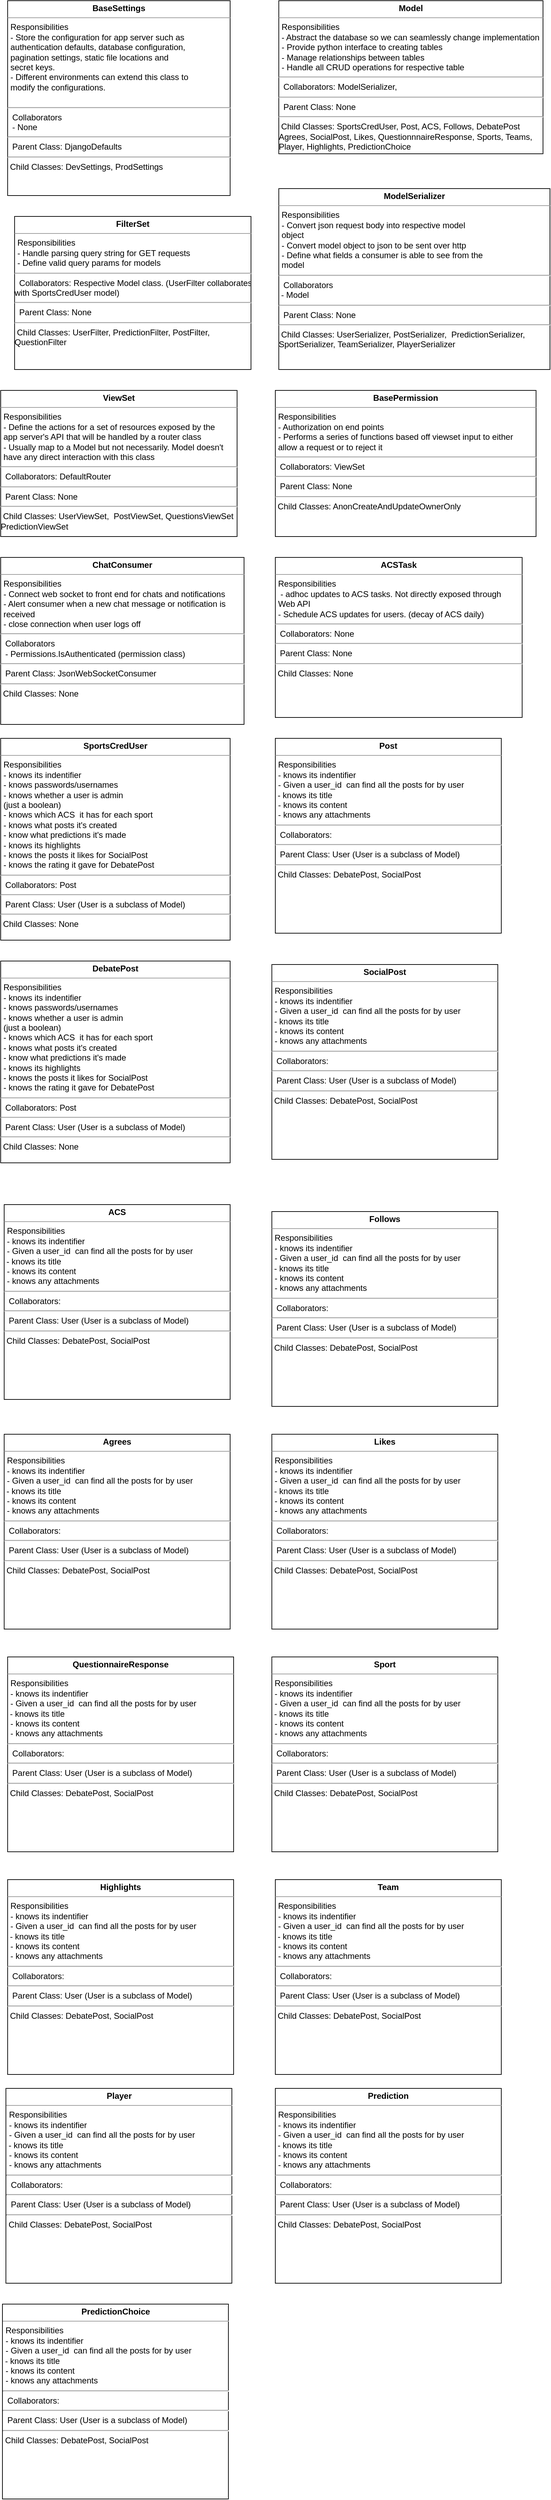 <mxfile version="13.8.0" type="device"><diagram id="7f22uY8UjGUSX_BG3Fgp" name="Page-1"><mxGraphModel dx="1176" dy="735" grid="1" gridSize="10" guides="1" tooltips="1" connect="1" arrows="1" fold="1" page="1" pageScale="1" pageWidth="850" pageHeight="1100" math="0" shadow="0"><root><mxCell id="0"/><mxCell id="1" parent="0"/><mxCell id="hGs3Jw7ibHsKgk3G4RqF-9" value="&lt;p style=&quot;margin: 0px ; margin-top: 4px ; text-align: center&quot;&gt;&lt;b&gt;BaseSettings&lt;/b&gt;&lt;/p&gt;&lt;hr size=&quot;1&quot;&gt;&lt;p style=&quot;margin: 0px ; margin-left: 4px&quot;&gt;&lt;/p&gt;&lt;p style=&quot;margin: 0px ; margin-left: 4px&quot;&gt;Responsibilities&lt;/p&gt;&lt;p style=&quot;margin: 0px ; margin-left: 4px&quot;&gt;- Store the configuration for app server such as &lt;br&gt;&lt;/p&gt;&lt;p style=&quot;margin: 0px ; margin-left: 4px&quot;&gt;authentication defaults, database configuration,&lt;/p&gt;&lt;p style=&quot;margin: 0px ; margin-left: 4px&quot;&gt;pagination settings, static file locations and &lt;br&gt;&lt;/p&gt;&lt;p style=&quot;margin: 0px ; margin-left: 4px&quot;&gt;secret keys.&lt;br&gt;&lt;/p&gt;&lt;p style=&quot;margin: 0px ; margin-left: 4px&quot;&gt;- Different environments can extend this class to&lt;/p&gt;&lt;p style=&quot;margin: 0px ; margin-left: 4px&quot;&gt;modify the configurations.&lt;br&gt;&lt;/p&gt;&lt;p style=&quot;margin: 0px ; margin-left: 4px&quot;&gt;&lt;br&gt;&lt;/p&gt;&lt;hr&gt;&amp;nbsp; Collaborators&lt;br&gt;&amp;nbsp; - None&lt;br&gt;&lt;hr&gt;&amp;nbsp; Parent Class: DjangoDefaults&amp;nbsp;&amp;nbsp; &lt;br&gt;&lt;hr&gt;&amp;nbsp;Child Classes: DevSettings, ProdSettings&amp;nbsp; " style="verticalAlign=top;align=left;overflow=fill;fontSize=12;fontFamily=Helvetica;html=1;" parent="1" vertex="1"><mxGeometry x="40" y="10" width="320" height="280" as="geometry"/></mxCell><mxCell id="hGs3Jw7ibHsKgk3G4RqF-10" value="&lt;p style=&quot;margin: 0px ; margin-top: 4px ; text-align: center&quot;&gt;&lt;b&gt;ChatConsumer&lt;/b&gt;&lt;/p&gt;&lt;hr size=&quot;1&quot;&gt;&lt;p style=&quot;margin: 0px ; margin-left: 4px&quot;&gt;&lt;/p&gt;&lt;p style=&quot;margin: 0px ; margin-left: 4px&quot;&gt;Responsibilities&lt;/p&gt;&lt;p style=&quot;margin: 0px ; margin-left: 4px&quot;&gt;- Connect web socket to front end for chats and notifications&lt;br&gt;&lt;/p&gt;&lt;p style=&quot;margin: 0px ; margin-left: 4px&quot;&gt;- Alert consumer when a new chat message or notification is &lt;br&gt;&lt;/p&gt;&lt;p style=&quot;margin: 0px ; margin-left: 4px&quot;&gt;received&lt;/p&gt;&lt;p style=&quot;margin: 0px ; margin-left: 4px&quot;&gt;- close connection when user logs off&lt;br&gt;&lt;/p&gt;&lt;hr&gt;&amp;nbsp; Collaborators&lt;br&gt;&amp;nbsp; - Permissions.IsAuthenticated (permission class)&lt;br&gt;&lt;hr&gt;&amp;nbsp; Parent Class: JsonWebSocketConsumer&amp;nbsp; &amp;nbsp; &lt;br&gt;&lt;hr&gt;&amp;nbsp;Child Classes: None&amp;nbsp;" style="verticalAlign=top;align=left;overflow=fill;fontSize=12;fontFamily=Helvetica;html=1;" parent="1" vertex="1"><mxGeometry x="30" y="810" width="350" height="240" as="geometry"/></mxCell><mxCell id="hGs3Jw7ibHsKgk3G4RqF-11" value="&lt;p style=&quot;margin: 0px ; margin-top: 4px ; text-align: center&quot;&gt;&lt;b&gt;ModelSerializer&lt;/b&gt;&lt;br&gt;&lt;/p&gt;&lt;hr size=&quot;1&quot;&gt;&lt;p style=&quot;margin: 0px ; margin-left: 4px&quot;&gt;&lt;/p&gt;&lt;p style=&quot;margin: 0px ; margin-left: 4px&quot;&gt;Responsibilities&lt;/p&gt;&lt;p style=&quot;margin: 0px ; margin-left: 4px&quot;&gt;- Convert json request body into respective model &lt;br&gt;&lt;/p&gt;&lt;p style=&quot;margin: 0px ; margin-left: 4px&quot;&gt;object&lt;br&gt;&lt;/p&gt;&lt;p style=&quot;margin: 0px ; margin-left: 4px&quot;&gt;- Convert model object to json to be sent over http&lt;br&gt;&lt;/p&gt;&lt;p style=&quot;margin: 0px ; margin-left: 4px&quot;&gt;- Define what fields a consumer is able to see from the&lt;/p&gt;&lt;p style=&quot;margin: 0px ; margin-left: 4px&quot;&gt;model&lt;br&gt;&lt;/p&gt;&lt;hr&gt;&lt;div&gt;&amp;nbsp; Collaborators&lt;/div&gt;&lt;div&gt;&amp;nbsp;- Model&lt;br&gt;&lt;/div&gt;&lt;hr&gt;&amp;nbsp; Parent Class: None&lt;br&gt;&lt;hr&gt;&lt;div&gt;&amp;nbsp;Child Classes: UserSerializer, PostSerializer,&amp;nbsp; PredictionSerializer,&lt;/div&gt;&lt;div&gt;SportSerializer, TeamSerializer, PlayerSerializer&lt;br&gt;&lt;/div&gt;&lt;div&gt;&lt;br&gt;&lt;/div&gt;&lt;div&gt;&lt;br&gt; &lt;/div&gt;" style="verticalAlign=top;align=left;overflow=fill;fontSize=12;fontFamily=Helvetica;html=1;" parent="1" vertex="1"><mxGeometry x="430" y="280" width="390" height="260" as="geometry"/></mxCell><mxCell id="hGs3Jw7ibHsKgk3G4RqF-15" value="&lt;p style=&quot;margin: 0px ; margin-top: 4px ; text-align: center&quot;&gt;&lt;b&gt;BasePermission&lt;/b&gt;&lt;br&gt;&lt;/p&gt;&lt;hr size=&quot;1&quot;&gt;&lt;p style=&quot;margin: 0px ; margin-left: 4px&quot;&gt;&lt;/p&gt;&lt;p style=&quot;margin: 0px ; margin-left: 4px&quot;&gt;Responsibilities&lt;/p&gt;&lt;p style=&quot;margin: 0px ; margin-left: 4px&quot;&gt;- Authorization on end points&lt;/p&gt;&lt;p style=&quot;margin: 0px ; margin-left: 4px&quot;&gt;- Performs a series of functions based off viewset input to either&lt;/p&gt;&lt;p style=&quot;margin: 0px ; margin-left: 4px&quot;&gt;allow a request or to reject it&lt;br&gt;&lt;/p&gt;&lt;hr&gt;&amp;nbsp; Collaborators: ViewSet &lt;br&gt;&lt;hr&gt;&amp;nbsp; Parent Class: None&amp;nbsp; &amp;nbsp;&lt;br&gt;&lt;hr&gt;&amp;nbsp;Child Classes: &lt;span class=&quot;pl-v&quot;&gt;AnonCreateAndUpdateOwnerOnly&lt;/span&gt;" style="verticalAlign=top;align=left;overflow=fill;fontSize=12;fontFamily=Helvetica;html=1;" parent="1" vertex="1"><mxGeometry x="425" y="570" width="375" height="210" as="geometry"/></mxCell><mxCell id="hGs3Jw7ibHsKgk3G4RqF-18" value="&lt;p style=&quot;margin: 0px ; margin-top: 4px ; text-align: center&quot;&gt;&lt;b&gt;FilterSet&lt;/b&gt;&lt;br&gt;&lt;/p&gt;&lt;hr size=&quot;1&quot;&gt;&lt;p style=&quot;margin: 0px ; margin-left: 4px&quot;&gt;&lt;/p&gt;&lt;p style=&quot;margin: 0px ; margin-left: 4px&quot;&gt;Responsibilities&lt;/p&gt;&lt;p style=&quot;margin: 0px ; margin-left: 4px&quot;&gt;- Handle parsing query string for GET requests&lt;br&gt;&lt;/p&gt;&lt;p style=&quot;margin: 0px ; margin-left: 4px&quot;&gt;- Define valid query params for models&lt;br&gt;&lt;/p&gt;&lt;hr&gt;&lt;div&gt;&amp;nbsp; Collaborators: Respective Model class. (UserFilter collaborates&lt;/div&gt;&lt;div&gt;with SportsCredUser model)&lt;br&gt;&lt;/div&gt;&lt;hr&gt;&amp;nbsp; Parent Class: None&amp;nbsp; &amp;nbsp;&lt;br&gt;&lt;hr&gt;&lt;div&gt;&amp;nbsp;Child Classes: UserFilter, PredictionFilter, PostFilter, &lt;br&gt;&lt;/div&gt;&lt;div&gt;QuestionFilter&lt;br&gt; &lt;/div&gt;" style="verticalAlign=top;align=left;overflow=fill;fontSize=12;fontFamily=Helvetica;html=1;" parent="1" vertex="1"><mxGeometry x="50" y="320" width="340" height="220" as="geometry"/></mxCell><mxCell id="hGs3Jw7ibHsKgk3G4RqF-20" value="&lt;p style=&quot;margin: 0px ; margin-top: 4px ; text-align: center&quot;&gt;&lt;b&gt;ViewSet&lt;/b&gt;&lt;/p&gt;&lt;hr size=&quot;1&quot;&gt;&lt;p style=&quot;margin: 0px ; margin-left: 4px&quot;&gt;&lt;/p&gt;&lt;p style=&quot;margin: 0px ; margin-left: 4px&quot;&gt;Responsibilities&lt;/p&gt;&lt;p style=&quot;margin: 0px ; margin-left: 4px&quot;&gt;- Define the actions for a set of resources exposed by the&lt;/p&gt;&lt;p style=&quot;margin: 0px ; margin-left: 4px&quot;&gt;app server's API that will be handled by a router class &lt;br&gt;&lt;/p&gt;&lt;p style=&quot;margin: 0px ; margin-left: 4px&quot;&gt;- Usually map to a Model but not necessarily. Model doesn't &lt;br&gt;&lt;/p&gt;&lt;p style=&quot;margin: 0px ; margin-left: 4px&quot;&gt;have any direct interaction with this class&lt;br&gt;&lt;/p&gt;&lt;hr&gt;&amp;nbsp; Collaborators: DefaultRouter&lt;br&gt;&lt;hr&gt;&amp;nbsp; Parent Class: None&amp;nbsp; &amp;nbsp;&lt;br&gt;&lt;hr&gt;&lt;div&gt;&amp;nbsp;Child Classes: UserViewSet,&amp;nbsp; PostViewSet, QuestionsViewSet&lt;/div&gt;&lt;div&gt;PredictionViewSet&lt;br&gt;&lt;/div&gt;" style="verticalAlign=top;align=left;overflow=fill;fontSize=12;fontFamily=Helvetica;html=1;" parent="1" vertex="1"><mxGeometry x="30" y="570" width="340" height="210" as="geometry"/></mxCell><mxCell id="hGs3Jw7ibHsKgk3G4RqF-21" value="&lt;p style=&quot;margin: 0px ; margin-top: 4px ; text-align: center&quot;&gt;&lt;b&gt;ACSTask&lt;/b&gt;&lt;/p&gt;&lt;hr size=&quot;1&quot;&gt;&lt;p style=&quot;margin: 0px ; margin-left: 4px&quot;&gt;&lt;/p&gt;&lt;p style=&quot;margin: 0px ; margin-left: 4px&quot;&gt;Responsibilities&lt;/p&gt;&lt;p style=&quot;margin: 0px ; margin-left: 4px&quot;&gt;&amp;nbsp;- adhoc updates to ACS tasks. Not directly exposed through &lt;br&gt;&lt;/p&gt;&lt;p style=&quot;margin: 0px ; margin-left: 4px&quot;&gt;Web API &lt;br&gt;&lt;/p&gt;&lt;p style=&quot;margin: 0px ; margin-left: 4px&quot;&gt;- Schedule ACS updates for users. (decay of ACS daily)&lt;br&gt;&lt;/p&gt;&lt;hr&gt;&lt;div&gt;&amp;nbsp; Collaborators: None&lt;br&gt;&lt;/div&gt;&lt;hr&gt;&amp;nbsp; Parent Class: None&amp;nbsp; &amp;nbsp;&lt;br&gt;&lt;hr&gt;&amp;nbsp;Child Classes: None" style="verticalAlign=top;align=left;overflow=fill;fontSize=12;fontFamily=Helvetica;html=1;" parent="1" vertex="1"><mxGeometry x="425" y="810" width="355" height="230" as="geometry"/></mxCell><mxCell id="hGs3Jw7ibHsKgk3G4RqF-22" value="&lt;p style=&quot;margin: 0px ; margin-top: 4px ; text-align: center&quot;&gt;&lt;b&gt;SportsCredUser&lt;/b&gt;&lt;br&gt;&lt;/p&gt;&lt;hr size=&quot;1&quot;&gt;&lt;p style=&quot;margin: 0px ; margin-left: 4px&quot;&gt;&lt;/p&gt;&lt;p style=&quot;margin: 0px ; margin-left: 4px&quot;&gt;Responsibilities&lt;/p&gt;&lt;p style=&quot;margin: 0px ; margin-left: 4px&quot;&gt;- knows its indentifier&lt;/p&gt;&lt;p style=&quot;margin: 0px ; margin-left: 4px&quot;&gt;- knows passwords/usernames&lt;/p&gt;&lt;p style=&quot;margin: 0px ; margin-left: 4px&quot;&gt;- knows whether a user is admin &lt;br&gt;&lt;/p&gt;&lt;p style=&quot;margin: 0px ; margin-left: 4px&quot;&gt;(just a boolean)&lt;br&gt;&lt;/p&gt;&lt;p style=&quot;margin: 0px ; margin-left: 4px&quot;&gt;- knows which ACS&amp;nbsp; it has for each sport&lt;br&gt;&lt;/p&gt;&lt;p style=&quot;margin: 0px ; margin-left: 4px&quot;&gt;- knows what posts it's created&lt;/p&gt;&lt;p style=&quot;margin: 0px ; margin-left: 4px&quot;&gt;- know what predictions it's made&lt;/p&gt;&lt;p style=&quot;margin: 0px ; margin-left: 4px&quot;&gt;- knows its highlights&lt;/p&gt;&lt;p style=&quot;margin: 0px ; margin-left: 4px&quot;&gt;- knows the posts it likes for SocialPost&lt;br&gt;&lt;/p&gt;&lt;p style=&quot;margin: 0px ; margin-left: 4px&quot;&gt;- knows the rating it gave for DebatePost&lt;br&gt;&lt;/p&gt;&lt;hr&gt;&amp;nbsp; Collaborators: Post&lt;br&gt;&lt;hr&gt;&amp;nbsp; Parent Class: User (User is a subclass of Model) &amp;nbsp; &lt;br&gt;&lt;hr&gt;&amp;nbsp;Child Classes: None" style="verticalAlign=top;align=left;overflow=fill;fontSize=12;fontFamily=Helvetica;html=1;" parent="1" vertex="1"><mxGeometry x="30" y="1070" width="330" height="290" as="geometry"/></mxCell><mxCell id="hGs3Jw7ibHsKgk3G4RqF-30" value="&lt;p style=&quot;margin: 0px ; margin-top: 4px ; text-align: center&quot;&gt;&lt;b&gt;Model&lt;/b&gt;&lt;/p&gt;&lt;hr size=&quot;1&quot;&gt;&lt;p style=&quot;margin: 0px ; margin-left: 4px&quot;&gt;&lt;/p&gt;&lt;p style=&quot;margin: 0px ; margin-left: 4px&quot;&gt;Responsibilities&lt;/p&gt;&lt;p style=&quot;margin: 0px ; margin-left: 4px&quot;&gt;- Abstract the database so we can seamlessly change implementation&lt;br&gt;&lt;/p&gt;&lt;p style=&quot;margin: 0px ; margin-left: 4px&quot;&gt;- Provide python interface to creating tables&lt;br&gt;&lt;/p&gt;&lt;p style=&quot;margin: 0px ; margin-left: 4px&quot;&gt;- Manage relationships between tables&lt;br&gt;&lt;/p&gt;&lt;p style=&quot;margin: 0px ; margin-left: 4px&quot;&gt;- Handle all CRUD operations for respective table&lt;br&gt;&lt;/p&gt;&lt;hr&gt;&amp;nbsp; Collaborators: ModelSerializer, &lt;br&gt;&lt;hr&gt;&amp;nbsp; Parent Class: None&amp;nbsp; &amp;nbsp;&lt;br&gt;&lt;hr&gt;&lt;div&gt;&amp;nbsp;Child Classes: SportsCredUser, Post, ACS, Follows, DebatePost&lt;/div&gt;&lt;div&gt;Agrees, SocialPost, Likes, QuestionnnaireResponse, Sports, Teams,&lt;/div&gt;&lt;div&gt;Player, Highlights, PredictionChoice&lt;br&gt;&lt;/div&gt;" style="verticalAlign=top;align=left;overflow=fill;fontSize=12;fontFamily=Helvetica;html=1;" parent="1" vertex="1"><mxGeometry x="430" y="10" width="380" height="220" as="geometry"/></mxCell><mxCell id="QKzKX1xh5Ob0nueCKiDi-2" value="&lt;p style=&quot;margin: 0px ; margin-top: 4px ; text-align: center&quot;&gt;&lt;b&gt;Post&lt;/b&gt;&lt;br&gt;&lt;/p&gt;&lt;hr size=&quot;1&quot;&gt;&lt;p style=&quot;margin: 0px ; margin-left: 4px&quot;&gt;&lt;/p&gt;&lt;p style=&quot;margin: 0px ; margin-left: 4px&quot;&gt;Responsibilities&lt;/p&gt;&lt;p style=&quot;margin: 0px ; margin-left: 4px&quot;&gt;- knows its indentifier&lt;/p&gt;&lt;p style=&quot;margin: 0px ; margin-left: 4px&quot;&gt;- Given a user_id&amp;nbsp; can find all the posts for by user&lt;br&gt;&lt;/p&gt;&amp;nbsp;- knows its title&lt;br&gt;&lt;p style=&quot;margin: 0px ; margin-left: 4px&quot;&gt;- knows its content&lt;br&gt;&lt;/p&gt;&lt;p style=&quot;margin: 0px ; margin-left: 4px&quot;&gt;- knows any attachments&lt;br&gt;&lt;/p&gt;&lt;hr&gt;&amp;nbsp; Collaborators: &lt;br&gt;&lt;hr&gt;&amp;nbsp; Parent Class: User (User is a subclass of Model) &amp;nbsp; &lt;br&gt;&lt;hr&gt;&amp;nbsp;Child Classes: DebatePost, SocialPost" style="verticalAlign=top;align=left;overflow=fill;fontSize=12;fontFamily=Helvetica;html=1;" parent="1" vertex="1"><mxGeometry x="425" y="1070" width="325" height="280" as="geometry"/></mxCell><mxCell id="QKzKX1xh5Ob0nueCKiDi-3" value="&lt;p style=&quot;margin: 0px ; margin-top: 4px ; text-align: center&quot;&gt;&lt;b&gt;DebatePost&lt;/b&gt;&lt;br&gt;&lt;/p&gt;&lt;hr size=&quot;1&quot;&gt;&lt;p style=&quot;margin: 0px ; margin-left: 4px&quot;&gt;&lt;/p&gt;&lt;p style=&quot;margin: 0px ; margin-left: 4px&quot;&gt;Responsibilities&lt;/p&gt;&lt;p style=&quot;margin: 0px ; margin-left: 4px&quot;&gt;- knows its indentifier&lt;/p&gt;&lt;p style=&quot;margin: 0px ; margin-left: 4px&quot;&gt;- knows passwords/usernames&lt;/p&gt;&lt;p style=&quot;margin: 0px ; margin-left: 4px&quot;&gt;- knows whether a user is admin &lt;br&gt;&lt;/p&gt;&lt;p style=&quot;margin: 0px ; margin-left: 4px&quot;&gt;(just a boolean)&lt;br&gt;&lt;/p&gt;&lt;p style=&quot;margin: 0px ; margin-left: 4px&quot;&gt;- knows which ACS&amp;nbsp; it has for each sport&lt;br&gt;&lt;/p&gt;&lt;p style=&quot;margin: 0px ; margin-left: 4px&quot;&gt;- knows what posts it's created&lt;/p&gt;&lt;p style=&quot;margin: 0px ; margin-left: 4px&quot;&gt;- know what predictions it's made&lt;/p&gt;&lt;p style=&quot;margin: 0px ; margin-left: 4px&quot;&gt;- knows its highlights&lt;/p&gt;&lt;p style=&quot;margin: 0px ; margin-left: 4px&quot;&gt;- knows the posts it likes for SocialPost&lt;br&gt;&lt;/p&gt;&lt;p style=&quot;margin: 0px ; margin-left: 4px&quot;&gt;- knows the rating it gave for DebatePost&lt;br&gt;&lt;/p&gt;&lt;hr&gt;&amp;nbsp; Collaborators: Post&lt;br&gt;&lt;hr&gt;&amp;nbsp; Parent Class: User (User is a subclass of Model) &amp;nbsp; &lt;br&gt;&lt;hr&gt;&amp;nbsp;Child Classes: None" style="verticalAlign=top;align=left;overflow=fill;fontSize=12;fontFamily=Helvetica;html=1;" parent="1" vertex="1"><mxGeometry x="30" y="1390" width="330" height="290" as="geometry"/></mxCell><mxCell id="QKzKX1xh5Ob0nueCKiDi-4" value="&lt;p style=&quot;margin: 0px ; margin-top: 4px ; text-align: center&quot;&gt;&lt;b&gt;SocialPost&lt;/b&gt;&lt;br&gt;&lt;/p&gt;&lt;hr size=&quot;1&quot;&gt;&lt;p style=&quot;margin: 0px ; margin-left: 4px&quot;&gt;&lt;/p&gt;&lt;p style=&quot;margin: 0px ; margin-left: 4px&quot;&gt;Responsibilities&lt;/p&gt;&lt;p style=&quot;margin: 0px ; margin-left: 4px&quot;&gt;- knows its indentifier&lt;/p&gt;&lt;p style=&quot;margin: 0px ; margin-left: 4px&quot;&gt;- Given a user_id&amp;nbsp; can find all the posts for by user&lt;br&gt;&lt;/p&gt;&amp;nbsp;- knows its title&lt;br&gt;&lt;p style=&quot;margin: 0px ; margin-left: 4px&quot;&gt;- knows its content&lt;br&gt;&lt;/p&gt;&lt;p style=&quot;margin: 0px ; margin-left: 4px&quot;&gt;- knows any attachments&lt;br&gt;&lt;/p&gt;&lt;hr&gt;&amp;nbsp; Collaborators: &lt;br&gt;&lt;hr&gt;&amp;nbsp; Parent Class: User (User is a subclass of Model) &amp;nbsp; &lt;br&gt;&lt;hr&gt;&amp;nbsp;Child Classes: DebatePost, SocialPost" style="verticalAlign=top;align=left;overflow=fill;fontSize=12;fontFamily=Helvetica;html=1;" parent="1" vertex="1"><mxGeometry x="420" y="1395" width="325" height="280" as="geometry"/></mxCell><mxCell id="QKzKX1xh5Ob0nueCKiDi-5" value="&lt;p style=&quot;margin: 0px ; margin-top: 4px ; text-align: center&quot;&gt;&lt;b&gt;ACS&lt;/b&gt;&lt;br&gt;&lt;/p&gt;&lt;hr size=&quot;1&quot;&gt;&lt;p style=&quot;margin: 0px ; margin-left: 4px&quot;&gt;&lt;/p&gt;&lt;p style=&quot;margin: 0px ; margin-left: 4px&quot;&gt;Responsibilities&lt;/p&gt;&lt;p style=&quot;margin: 0px ; margin-left: 4px&quot;&gt;- knows its indentifier&lt;/p&gt;&lt;p style=&quot;margin: 0px ; margin-left: 4px&quot;&gt;- Given a user_id&amp;nbsp; can find all the posts for by user&lt;br&gt;&lt;/p&gt;&amp;nbsp;- knows its title&lt;br&gt;&lt;p style=&quot;margin: 0px ; margin-left: 4px&quot;&gt;- knows its content&lt;br&gt;&lt;/p&gt;&lt;p style=&quot;margin: 0px ; margin-left: 4px&quot;&gt;- knows any attachments&lt;br&gt;&lt;/p&gt;&lt;hr&gt;&amp;nbsp; Collaborators: &lt;br&gt;&lt;hr&gt;&amp;nbsp; Parent Class: User (User is a subclass of Model) &amp;nbsp; &lt;br&gt;&lt;hr&gt;&amp;nbsp;Child Classes: DebatePost, SocialPost" style="verticalAlign=top;align=left;overflow=fill;fontSize=12;fontFamily=Helvetica;html=1;" parent="1" vertex="1"><mxGeometry x="35" y="1740" width="325" height="280" as="geometry"/></mxCell><mxCell id="QKzKX1xh5Ob0nueCKiDi-6" value="&lt;p style=&quot;margin: 0px ; margin-top: 4px ; text-align: center&quot;&gt;&lt;b&gt;Follows&lt;/b&gt;&lt;br&gt;&lt;/p&gt;&lt;hr size=&quot;1&quot;&gt;&lt;p style=&quot;margin: 0px ; margin-left: 4px&quot;&gt;&lt;/p&gt;&lt;p style=&quot;margin: 0px ; margin-left: 4px&quot;&gt;Responsibilities&lt;/p&gt;&lt;p style=&quot;margin: 0px ; margin-left: 4px&quot;&gt;- knows its indentifier&lt;/p&gt;&lt;p style=&quot;margin: 0px ; margin-left: 4px&quot;&gt;- Given a user_id&amp;nbsp; can find all the posts for by user&lt;br&gt;&lt;/p&gt;&amp;nbsp;- knows its title&lt;br&gt;&lt;p style=&quot;margin: 0px ; margin-left: 4px&quot;&gt;- knows its content&lt;br&gt;&lt;/p&gt;&lt;p style=&quot;margin: 0px ; margin-left: 4px&quot;&gt;- knows any attachments&lt;br&gt;&lt;/p&gt;&lt;hr&gt;&amp;nbsp; Collaborators: &lt;br&gt;&lt;hr&gt;&amp;nbsp; Parent Class: User (User is a subclass of Model) &amp;nbsp; &lt;br&gt;&lt;hr&gt;&amp;nbsp;Child Classes: DebatePost, SocialPost" style="verticalAlign=top;align=left;overflow=fill;fontSize=12;fontFamily=Helvetica;html=1;" parent="1" vertex="1"><mxGeometry x="420" y="1750" width="325" height="280" as="geometry"/></mxCell><mxCell id="QKzKX1xh5Ob0nueCKiDi-7" value="&lt;p style=&quot;margin: 0px ; margin-top: 4px ; text-align: center&quot;&gt;&lt;b&gt;Agrees&lt;/b&gt;&lt;br&gt;&lt;/p&gt;&lt;hr size=&quot;1&quot;&gt;&lt;p style=&quot;margin: 0px ; margin-left: 4px&quot;&gt;&lt;/p&gt;&lt;p style=&quot;margin: 0px ; margin-left: 4px&quot;&gt;Responsibilities&lt;/p&gt;&lt;p style=&quot;margin: 0px ; margin-left: 4px&quot;&gt;- knows its indentifier&lt;/p&gt;&lt;p style=&quot;margin: 0px ; margin-left: 4px&quot;&gt;- Given a user_id&amp;nbsp; can find all the posts for by user&lt;br&gt;&lt;/p&gt;&amp;nbsp;- knows its title&lt;br&gt;&lt;p style=&quot;margin: 0px ; margin-left: 4px&quot;&gt;- knows its content&lt;br&gt;&lt;/p&gt;&lt;p style=&quot;margin: 0px ; margin-left: 4px&quot;&gt;- knows any attachments&lt;br&gt;&lt;/p&gt;&lt;hr&gt;&amp;nbsp; Collaborators: &lt;br&gt;&lt;hr&gt;&amp;nbsp; Parent Class: User (User is a subclass of Model) &amp;nbsp; &lt;br&gt;&lt;hr&gt;&amp;nbsp;Child Classes: DebatePost, SocialPost" style="verticalAlign=top;align=left;overflow=fill;fontSize=12;fontFamily=Helvetica;html=1;" parent="1" vertex="1"><mxGeometry x="35" y="2070" width="325" height="280" as="geometry"/></mxCell><mxCell id="QKzKX1xh5Ob0nueCKiDi-8" value="&lt;p style=&quot;margin: 0px ; margin-top: 4px ; text-align: center&quot;&gt;&lt;b&gt;Likes&lt;/b&gt;&lt;br&gt;&lt;/p&gt;&lt;hr size=&quot;1&quot;&gt;&lt;p style=&quot;margin: 0px ; margin-left: 4px&quot;&gt;&lt;/p&gt;&lt;p style=&quot;margin: 0px ; margin-left: 4px&quot;&gt;Responsibilities&lt;/p&gt;&lt;p style=&quot;margin: 0px ; margin-left: 4px&quot;&gt;- knows its indentifier&lt;/p&gt;&lt;p style=&quot;margin: 0px ; margin-left: 4px&quot;&gt;- Given a user_id&amp;nbsp; can find all the posts for by user&lt;br&gt;&lt;/p&gt;&amp;nbsp;- knows its title&lt;br&gt;&lt;p style=&quot;margin: 0px ; margin-left: 4px&quot;&gt;- knows its content&lt;br&gt;&lt;/p&gt;&lt;p style=&quot;margin: 0px ; margin-left: 4px&quot;&gt;- knows any attachments&lt;br&gt;&lt;/p&gt;&lt;hr&gt;&amp;nbsp; Collaborators: &lt;br&gt;&lt;hr&gt;&amp;nbsp; Parent Class: User (User is a subclass of Model) &amp;nbsp; &lt;br&gt;&lt;hr&gt;&amp;nbsp;Child Classes: DebatePost, SocialPost" style="verticalAlign=top;align=left;overflow=fill;fontSize=12;fontFamily=Helvetica;html=1;" parent="1" vertex="1"><mxGeometry x="420" y="2070" width="325" height="280" as="geometry"/></mxCell><mxCell id="QKzKX1xh5Ob0nueCKiDi-9" value="&lt;p style=&quot;margin: 0px ; margin-top: 4px ; text-align: center&quot;&gt;&lt;b&gt;QuestionnaireResponse&lt;/b&gt;&lt;br&gt;&lt;/p&gt;&lt;hr size=&quot;1&quot;&gt;&lt;p style=&quot;margin: 0px ; margin-left: 4px&quot;&gt;&lt;/p&gt;&lt;p style=&quot;margin: 0px ; margin-left: 4px&quot;&gt;Responsibilities&lt;/p&gt;&lt;p style=&quot;margin: 0px ; margin-left: 4px&quot;&gt;- knows its indentifier&lt;/p&gt;&lt;p style=&quot;margin: 0px ; margin-left: 4px&quot;&gt;- Given a user_id&amp;nbsp; can find all the posts for by user&lt;br&gt;&lt;/p&gt;&amp;nbsp;- knows its title&lt;br&gt;&lt;p style=&quot;margin: 0px ; margin-left: 4px&quot;&gt;- knows its content&lt;br&gt;&lt;/p&gt;&lt;p style=&quot;margin: 0px ; margin-left: 4px&quot;&gt;- knows any attachments&lt;br&gt;&lt;/p&gt;&lt;hr&gt;&amp;nbsp; Collaborators: &lt;br&gt;&lt;hr&gt;&amp;nbsp; Parent Class: User (User is a subclass of Model) &amp;nbsp; &lt;br&gt;&lt;hr&gt;&amp;nbsp;Child Classes: DebatePost, SocialPost" style="verticalAlign=top;align=left;overflow=fill;fontSize=12;fontFamily=Helvetica;html=1;" parent="1" vertex="1"><mxGeometry x="40" y="2390" width="325" height="280" as="geometry"/></mxCell><mxCell id="QKzKX1xh5Ob0nueCKiDi-10" value="&lt;p style=&quot;margin: 0px ; margin-top: 4px ; text-align: center&quot;&gt;&lt;b&gt;Sport&lt;/b&gt;&lt;br&gt;&lt;/p&gt;&lt;hr size=&quot;1&quot;&gt;&lt;p style=&quot;margin: 0px ; margin-left: 4px&quot;&gt;&lt;/p&gt;&lt;p style=&quot;margin: 0px ; margin-left: 4px&quot;&gt;Responsibilities&lt;/p&gt;&lt;p style=&quot;margin: 0px ; margin-left: 4px&quot;&gt;- knows its indentifier&lt;/p&gt;&lt;p style=&quot;margin: 0px ; margin-left: 4px&quot;&gt;- Given a user_id&amp;nbsp; can find all the posts for by user&lt;br&gt;&lt;/p&gt;&amp;nbsp;- knows its title&lt;br&gt;&lt;p style=&quot;margin: 0px ; margin-left: 4px&quot;&gt;- knows its content&lt;br&gt;&lt;/p&gt;&lt;p style=&quot;margin: 0px ; margin-left: 4px&quot;&gt;- knows any attachments&lt;br&gt;&lt;/p&gt;&lt;hr&gt;&amp;nbsp; Collaborators: &lt;br&gt;&lt;hr&gt;&amp;nbsp; Parent Class: User (User is a subclass of Model) &amp;nbsp; &lt;br&gt;&lt;hr&gt;&amp;nbsp;Child Classes: DebatePost, SocialPost" style="verticalAlign=top;align=left;overflow=fill;fontSize=12;fontFamily=Helvetica;html=1;" parent="1" vertex="1"><mxGeometry x="420" y="2390" width="325" height="280" as="geometry"/></mxCell><mxCell id="QKzKX1xh5Ob0nueCKiDi-11" value="&lt;p style=&quot;margin: 0px ; margin-top: 4px ; text-align: center&quot;&gt;&lt;b&gt;Highlights&lt;/b&gt;&lt;br&gt;&lt;/p&gt;&lt;hr size=&quot;1&quot;&gt;&lt;p style=&quot;margin: 0px ; margin-left: 4px&quot;&gt;&lt;/p&gt;&lt;p style=&quot;margin: 0px ; margin-left: 4px&quot;&gt;Responsibilities&lt;/p&gt;&lt;p style=&quot;margin: 0px ; margin-left: 4px&quot;&gt;- knows its indentifier&lt;/p&gt;&lt;p style=&quot;margin: 0px ; margin-left: 4px&quot;&gt;- Given a user_id&amp;nbsp; can find all the posts for by user&lt;br&gt;&lt;/p&gt;&amp;nbsp;- knows its title&lt;br&gt;&lt;p style=&quot;margin: 0px ; margin-left: 4px&quot;&gt;- knows its content&lt;br&gt;&lt;/p&gt;&lt;p style=&quot;margin: 0px ; margin-left: 4px&quot;&gt;- knows any attachments&lt;br&gt;&lt;/p&gt;&lt;hr&gt;&amp;nbsp; Collaborators: &lt;br&gt;&lt;hr&gt;&amp;nbsp; Parent Class: User (User is a subclass of Model) &amp;nbsp; &lt;br&gt;&lt;hr&gt;&amp;nbsp;Child Classes: DebatePost, SocialPost" style="verticalAlign=top;align=left;overflow=fill;fontSize=12;fontFamily=Helvetica;html=1;" parent="1" vertex="1"><mxGeometry x="40" y="2710" width="325" height="280" as="geometry"/></mxCell><mxCell id="QKzKX1xh5Ob0nueCKiDi-12" value="&lt;p style=&quot;margin: 0px ; margin-top: 4px ; text-align: center&quot;&gt;&lt;b&gt;Team&lt;/b&gt;&lt;br&gt;&lt;/p&gt;&lt;hr size=&quot;1&quot;&gt;&lt;p style=&quot;margin: 0px ; margin-left: 4px&quot;&gt;&lt;/p&gt;&lt;p style=&quot;margin: 0px ; margin-left: 4px&quot;&gt;Responsibilities&lt;/p&gt;&lt;p style=&quot;margin: 0px ; margin-left: 4px&quot;&gt;- knows its indentifier&lt;/p&gt;&lt;p style=&quot;margin: 0px ; margin-left: 4px&quot;&gt;- Given a user_id&amp;nbsp; can find all the posts for by user&lt;br&gt;&lt;/p&gt;&amp;nbsp;- knows its title&lt;br&gt;&lt;p style=&quot;margin: 0px ; margin-left: 4px&quot;&gt;- knows its content&lt;br&gt;&lt;/p&gt;&lt;p style=&quot;margin: 0px ; margin-left: 4px&quot;&gt;- knows any attachments&lt;br&gt;&lt;/p&gt;&lt;hr&gt;&amp;nbsp; Collaborators: &lt;br&gt;&lt;hr&gt;&amp;nbsp; Parent Class: User (User is a subclass of Model) &amp;nbsp; &lt;br&gt;&lt;hr&gt;&amp;nbsp;Child Classes: DebatePost, SocialPost" style="verticalAlign=top;align=left;overflow=fill;fontSize=12;fontFamily=Helvetica;html=1;" parent="1" vertex="1"><mxGeometry x="425" y="2710" width="325" height="280" as="geometry"/></mxCell><mxCell id="QKzKX1xh5Ob0nueCKiDi-13" value="&lt;p style=&quot;margin: 0px ; margin-top: 4px ; text-align: center&quot;&gt;&lt;b&gt;Player&lt;/b&gt;&lt;br&gt;&lt;/p&gt;&lt;hr size=&quot;1&quot;&gt;&lt;p style=&quot;margin: 0px ; margin-left: 4px&quot;&gt;&lt;/p&gt;&lt;p style=&quot;margin: 0px ; margin-left: 4px&quot;&gt;Responsibilities&lt;/p&gt;&lt;p style=&quot;margin: 0px ; margin-left: 4px&quot;&gt;- knows its indentifier&lt;/p&gt;&lt;p style=&quot;margin: 0px ; margin-left: 4px&quot;&gt;- Given a user_id&amp;nbsp; can find all the posts for by user&lt;br&gt;&lt;/p&gt;&amp;nbsp;- knows its title&lt;br&gt;&lt;p style=&quot;margin: 0px ; margin-left: 4px&quot;&gt;- knows its content&lt;br&gt;&lt;/p&gt;&lt;p style=&quot;margin: 0px ; margin-left: 4px&quot;&gt;- knows any attachments&lt;br&gt;&lt;/p&gt;&lt;hr&gt;&amp;nbsp; Collaborators: &lt;br&gt;&lt;hr&gt;&amp;nbsp; Parent Class: User (User is a subclass of Model) &amp;nbsp; &lt;br&gt;&lt;hr&gt;&amp;nbsp;Child Classes: DebatePost, SocialPost" style="verticalAlign=top;align=left;overflow=fill;fontSize=12;fontFamily=Helvetica;html=1;" parent="1" vertex="1"><mxGeometry x="37.5" y="3010" width="325" height="280" as="geometry"/></mxCell><mxCell id="QKzKX1xh5Ob0nueCKiDi-14" value="&lt;p style=&quot;margin: 0px ; margin-top: 4px ; text-align: center&quot;&gt;&lt;b&gt;Prediction&lt;/b&gt;&lt;br&gt;&lt;/p&gt;&lt;hr size=&quot;1&quot;&gt;&lt;p style=&quot;margin: 0px ; margin-left: 4px&quot;&gt;&lt;/p&gt;&lt;p style=&quot;margin: 0px ; margin-left: 4px&quot;&gt;Responsibilities&lt;/p&gt;&lt;p style=&quot;margin: 0px ; margin-left: 4px&quot;&gt;- knows its indentifier&lt;/p&gt;&lt;p style=&quot;margin: 0px ; margin-left: 4px&quot;&gt;- Given a user_id&amp;nbsp; can find all the posts for by user&lt;br&gt;&lt;/p&gt;&amp;nbsp;- knows its title&lt;br&gt;&lt;p style=&quot;margin: 0px ; margin-left: 4px&quot;&gt;- knows its content&lt;br&gt;&lt;/p&gt;&lt;p style=&quot;margin: 0px ; margin-left: 4px&quot;&gt;- knows any attachments&lt;br&gt;&lt;/p&gt;&lt;hr&gt;&amp;nbsp; Collaborators: &lt;br&gt;&lt;hr&gt;&amp;nbsp; Parent Class: User (User is a subclass of Model) &amp;nbsp; &lt;br&gt;&lt;hr&gt;&amp;nbsp;Child Classes: DebatePost, SocialPost" style="verticalAlign=top;align=left;overflow=fill;fontSize=12;fontFamily=Helvetica;html=1;" parent="1" vertex="1"><mxGeometry x="425" y="3010" width="325" height="280" as="geometry"/></mxCell><mxCell id="QKzKX1xh5Ob0nueCKiDi-15" value="&lt;p style=&quot;margin: 0px ; margin-top: 4px ; text-align: center&quot;&gt;&lt;b&gt;PredictionChoice&lt;/b&gt;&lt;br&gt;&lt;/p&gt;&lt;hr size=&quot;1&quot;&gt;&lt;p style=&quot;margin: 0px ; margin-left: 4px&quot;&gt;&lt;/p&gt;&lt;p style=&quot;margin: 0px ; margin-left: 4px&quot;&gt;Responsibilities&lt;/p&gt;&lt;p style=&quot;margin: 0px ; margin-left: 4px&quot;&gt;- knows its indentifier&lt;/p&gt;&lt;p style=&quot;margin: 0px ; margin-left: 4px&quot;&gt;- Given a user_id&amp;nbsp; can find all the posts for by user&lt;br&gt;&lt;/p&gt;&amp;nbsp;- knows its title&lt;br&gt;&lt;p style=&quot;margin: 0px ; margin-left: 4px&quot;&gt;- knows its content&lt;br&gt;&lt;/p&gt;&lt;p style=&quot;margin: 0px ; margin-left: 4px&quot;&gt;- knows any attachments&lt;br&gt;&lt;/p&gt;&lt;hr&gt;&amp;nbsp; Collaborators: &lt;br&gt;&lt;hr&gt;&amp;nbsp; Parent Class: User (User is a subclass of Model) &amp;nbsp; &lt;br&gt;&lt;hr&gt;&amp;nbsp;Child Classes: DebatePost, SocialPost" style="verticalAlign=top;align=left;overflow=fill;fontSize=12;fontFamily=Helvetica;html=1;" parent="1" vertex="1"><mxGeometry x="32.5" y="3320" width="325" height="280" as="geometry"/></mxCell></root></mxGraphModel></diagram></mxfile>